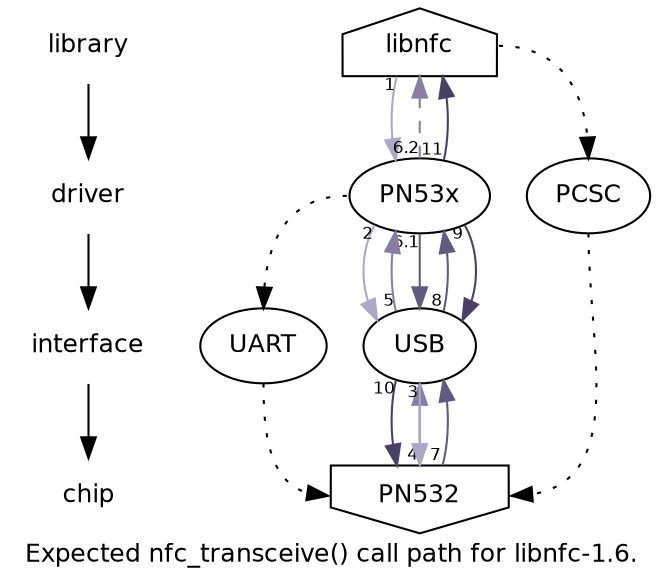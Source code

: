 digraph nfc_transceive {
    fontname="Bitstream Vera Sans";
    fontsize=12;

    edge [fontname="Bitstream Vera Sans", fontsize=8];
    node [fontname="Bitstream Vera Sans", fontsize=12];

    subgraph {
	node [shape=plaintext];
	library -> driver -> interface -> chip;
    }

    libnfc	[shape=house];
    PN532	[shape=invhouse];

    {
	edge [style=dotted];
	PN53x:w -> UART:n;
	UART:s -> PN532:w;
	libnfc:e -> PCSC:n;
	PCSC:s -> PN532:e;
    }

    {
	rank=same;
	libnfc;
	library;
    }

    {
	rank=same;
	PCSC;
	PN53x;
	driver;
    }

    {
	rank=same;
	USB;
	UART;
	interface;
    }

    {
	rank=same
	PN532;
	chip;
    }

    // Send message
    edge [color="#ada7c8"];
    libnfc -> PN53x	[taillabel="1"];
    PN53x -> USB	[taillabel="2"];
    USB -> PN532	[taillabel="3"];

    // Receive ACK/NACK
    edge [color="#887da3"];
    PN532 -> USB	[taillabel="4"];
    USB -> PN53x	[taillabel="5"];
    PN53x -> libnfc	[taillabel="6.2", style=dashed]; // fail

    // Receive response
    edge [color="#625b81"];
    PN53x -> USB	[taillabel="6.1"]; // ok
    PN532 -> USB	[taillabel="7"];
    USB -> PN53x	[taillabel="8"];

    // Send ACK
    edge [color="#494066"]
    PN53x -> USB	[taillabel="9"];
    USB -> PN532	[taillabel="10"];
    PN53x -> libnfc	[taillabel="11"];

    label="Expected nfc_transceive() call path for libnfc-1.6.";
}
